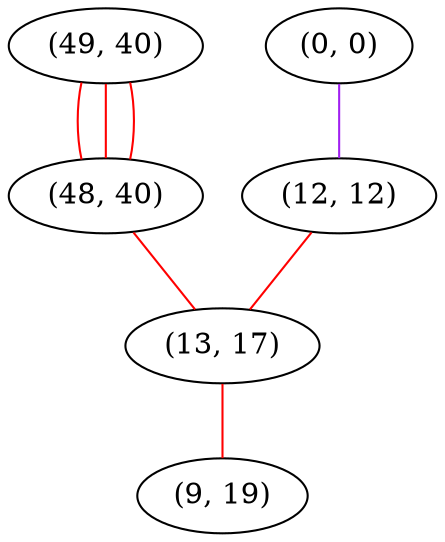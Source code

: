 graph "" {
"(49, 40)";
"(0, 0)";
"(12, 12)";
"(48, 40)";
"(13, 17)";
"(9, 19)";
"(49, 40)" -- "(48, 40)"  [color=red, key=0, weight=1];
"(49, 40)" -- "(48, 40)"  [color=red, key=1, weight=1];
"(49, 40)" -- "(48, 40)"  [color=red, key=2, weight=1];
"(0, 0)" -- "(12, 12)"  [color=purple, key=0, weight=4];
"(12, 12)" -- "(13, 17)"  [color=red, key=0, weight=1];
"(48, 40)" -- "(13, 17)"  [color=red, key=0, weight=1];
"(13, 17)" -- "(9, 19)"  [color=red, key=0, weight=1];
}
